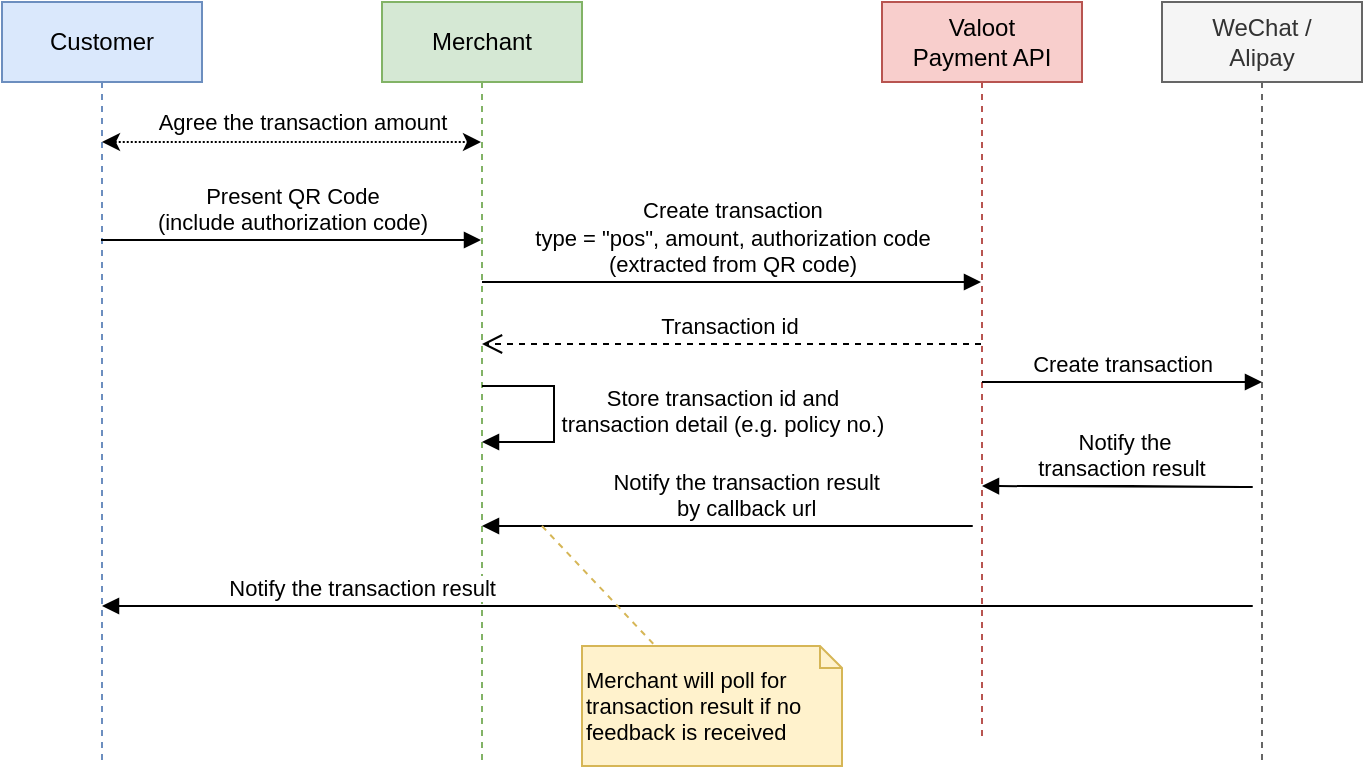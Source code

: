 <mxfile version="10.8.9" type="github"><diagram id="G8zJHlc3mpMMRuSSr7US" name="Customer Present QR Code"><mxGraphModel dx="870" dy="469" grid="1" gridSize="10" guides="1" tooltips="1" connect="1" arrows="1" fold="1" page="1" pageScale="1" pageWidth="850" pageHeight="1100" math="0" shadow="0"><root><mxCell id="0"/><mxCell id="1" parent="0"/><mxCell id="5Rms9vHx2ttxSU3Xt0zA-1" value="Customer" style="shape=umlLifeline;perimeter=lifelinePerimeter;whiteSpace=wrap;html=1;container=1;collapsible=0;recursiveResize=0;outlineConnect=0;fillColor=#dae8fc;strokeColor=#6c8ebf;" vertex="1" parent="1"><mxGeometry x="180" y="80" width="100" height="380" as="geometry"/></mxCell><mxCell id="5Rms9vHx2ttxSU3Xt0zA-2" value="Merchant" style="shape=umlLifeline;perimeter=lifelinePerimeter;whiteSpace=wrap;html=1;container=1;collapsible=0;recursiveResize=0;outlineConnect=0;fillColor=#d5e8d4;strokeColor=#82b366;" vertex="1" parent="1"><mxGeometry x="370" y="80" width="100" height="380" as="geometry"/></mxCell><mxCell id="5Rms9vHx2ttxSU3Xt0zA-3" value="Valoot&lt;br&gt;Payment API" style="shape=umlLifeline;perimeter=lifelinePerimeter;whiteSpace=wrap;html=1;container=1;collapsible=0;recursiveResize=0;outlineConnect=0;fillColor=#f8cecc;strokeColor=#b85450;" vertex="1" parent="1"><mxGeometry x="620" y="80" width="100" height="370" as="geometry"/></mxCell><mxCell id="5Rms9vHx2ttxSU3Xt0zA-4" value="Present QR Code&lt;br&gt;(include authorization code)&lt;br&gt;" style="html=1;verticalAlign=bottom;endArrow=block;" edge="1" parent="1"><mxGeometry width="80" relative="1" as="geometry"><mxPoint x="229.5" y="199" as="sourcePoint"/><mxPoint x="419.5" y="199" as="targetPoint"/><Array as="points"><mxPoint x="300" y="199"/></Array></mxGeometry></mxCell><mxCell id="5Rms9vHx2ttxSU3Xt0zA-6" value="Create transaction&lt;br&gt;type = &quot;pos&quot;, amount, authorization code &lt;br&gt;(extracted from QR code)&lt;br&gt;" style="html=1;verticalAlign=bottom;endArrow=block;" edge="1" parent="1" target="5Rms9vHx2ttxSU3Xt0zA-3"><mxGeometry width="80" relative="1" as="geometry"><mxPoint x="420" y="220" as="sourcePoint"/><mxPoint x="599.5" y="220" as="targetPoint"/><Array as="points"><mxPoint x="420" y="220"/></Array></mxGeometry></mxCell><mxCell id="37hjQfcatKofUfimzw6z-1" value="WeChat / &lt;br&gt;Alipay" style="shape=umlLifeline;perimeter=lifelinePerimeter;whiteSpace=wrap;html=1;container=1;collapsible=0;recursiveResize=0;outlineConnect=0;fillColor=#f5f5f5;strokeColor=#666666;fontColor=#333333;" vertex="1" parent="1"><mxGeometry x="760" y="80" width="100" height="380" as="geometry"/></mxCell><mxCell id="37hjQfcatKofUfimzw6z-2" value="Create transaction&lt;br&gt;" style="html=1;verticalAlign=bottom;endArrow=block;" edge="1" parent="1"><mxGeometry width="80" relative="1" as="geometry"><mxPoint x="670" y="270" as="sourcePoint"/><mxPoint x="810" y="270" as="targetPoint"/><Array as="points"><mxPoint x="670" y="270"/></Array></mxGeometry></mxCell><mxCell id="Knkhg1sgML_DF7zbGIer-1" value="Notify the transaction result &lt;br&gt;&lt;div style=&quot;text-align: center&quot;&gt;by callback url&lt;/div&gt;" style="html=1;verticalAlign=bottom;endArrow=block;align=right;" edge="1" parent="1"><mxGeometry width="80" relative="1" as="geometry"><mxPoint x="519.5" y="342" as="sourcePoint"/><mxPoint x="420" y="342" as="targetPoint"/><Array as="points"><mxPoint x="670" y="342"/></Array></mxGeometry></mxCell><mxCell id="Knkhg1sgML_DF7zbGIer-2" value="Notify the &lt;br&gt;&lt;div style=&quot;text-align: center&quot;&gt;transaction&amp;nbsp;&lt;span style=&quot;text-align: center&quot;&gt;result&amp;nbsp;&lt;/span&gt;&lt;/div&gt;" style="html=1;verticalAlign=bottom;endArrow=block;align=center;" edge="1" parent="1"><mxGeometry x="-0.612" width="80" relative="1" as="geometry"><mxPoint x="689.5" y="322" as="sourcePoint"/><mxPoint x="670" y="322" as="targetPoint"/><Array as="points"><mxPoint x="810" y="322.5"/></Array><mxPoint x="1" as="offset"/></mxGeometry></mxCell><mxCell id="Knkhg1sgML_DF7zbGIer-3" value="Notify the transaction result&amp;nbsp;&lt;br&gt;" style="html=1;verticalAlign=bottom;endArrow=block;align=right;" edge="1" parent="1"><mxGeometry x="-0.81" width="80" relative="1" as="geometry"><mxPoint x="329.5" y="382" as="sourcePoint"/><mxPoint x="230" y="382" as="targetPoint"/><Array as="points"><mxPoint x="810" y="382"/></Array><mxPoint x="1" as="offset"/></mxGeometry></mxCell><mxCell id="Knkhg1sgML_DF7zbGIer-4" value="Agree the transaction amount" style="endArrow=classic;startArrow=classic;html=1;fontSize=11;align=center;dashed=1;dashPattern=1 1;" edge="1" parent="1" target="5Rms9vHx2ttxSU3Xt0zA-2"><mxGeometry x="0.055" y="10" width="50" height="50" relative="1" as="geometry"><mxPoint x="230" y="150" as="sourcePoint"/><mxPoint x="320" y="150" as="targetPoint"/><mxPoint as="offset"/></mxGeometry></mxCell><mxCell id="vGBI-vjvbpYIqX1knN4z-1" value="Merchant will poll for transaction result if no feedback is received" style="shape=note;whiteSpace=wrap;html=1;size=11;verticalAlign=top;align=left;spacingTop=4;fontSize=11;fillColor=#fff2cc;strokeColor=#d6b656;" vertex="1" parent="1"><mxGeometry x="470" y="402" width="130" height="60" as="geometry"/></mxCell><mxCell id="HQrYGmp9EkEBPgmHFyQC-1" value="" style="endArrow=none;dashed=1;html=1;fontSize=11;fillColor=#fff2cc;strokeColor=#d6b656;" edge="1" parent="1" target="vGBI-vjvbpYIqX1knN4z-1"><mxGeometry width="50" height="50" relative="1" as="geometry"><mxPoint x="450" y="342" as="sourcePoint"/><mxPoint x="539.688" y="547" as="targetPoint"/></mxGeometry></mxCell><mxCell id="ZMQ72LYSCSxUTY0nHtEf-1" value="Transaction id&amp;nbsp;" style="html=1;verticalAlign=bottom;endArrow=open;dashed=1;endSize=8;" edge="1" parent="1"><mxGeometry relative="1" as="geometry"><mxPoint x="669.5" y="251" as="sourcePoint"/><mxPoint x="420" y="251" as="targetPoint"/></mxGeometry></mxCell><mxCell id="qRSQKZ9TshFXYLTiGX-u-1" value="Store transaction id and &lt;br&gt;transaction detail (e.g. policy no.)" style="html=1;verticalAlign=bottom;endArrow=block;align=center;rounded=0;" edge="1" parent="1"><mxGeometry x="0.28" y="-84" width="80" relative="1" as="geometry"><mxPoint x="420" y="272" as="sourcePoint"/><mxPoint x="420" y="300" as="targetPoint"/><Array as="points"><mxPoint x="456" y="272"/><mxPoint x="456" y="300"/></Array><mxPoint x="84" y="84" as="offset"/></mxGeometry></mxCell></root></mxGraphModel></diagram><diagram name="Customer Scan QR Code" id="6vLh-O7c04JKOWKTYj5F"><mxGraphModel dx="870" dy="513" grid="1" gridSize="10" guides="1" tooltips="1" connect="1" arrows="1" fold="1" page="1" pageScale="1" pageWidth="850" pageHeight="1100" math="0" shadow="0"><root><mxCell id="kIB1U62TPxkfSwIWkqos-0"/><mxCell id="kIB1U62TPxkfSwIWkqos-1" parent="kIB1U62TPxkfSwIWkqos-0"/><mxCell id="kIB1U62TPxkfSwIWkqos-2" value="Customer" style="shape=umlLifeline;perimeter=lifelinePerimeter;whiteSpace=wrap;html=1;container=1;collapsible=0;recursiveResize=0;outlineConnect=0;fillColor=#dae8fc;strokeColor=#6c8ebf;" vertex="1" parent="kIB1U62TPxkfSwIWkqos-1"><mxGeometry x="180" y="80" width="100" height="380" as="geometry"/></mxCell><mxCell id="kIB1U62TPxkfSwIWkqos-3" value="Merchant" style="shape=umlLifeline;perimeter=lifelinePerimeter;whiteSpace=wrap;html=1;container=1;collapsible=0;recursiveResize=0;outlineConnect=0;fillColor=#d5e8d4;strokeColor=#82b366;" vertex="1" parent="kIB1U62TPxkfSwIWkqos-1"><mxGeometry x="370" y="80" width="100" height="380" as="geometry"/></mxCell><mxCell id="kIB1U62TPxkfSwIWkqos-4" value="Payment API" style="shape=umlLifeline;perimeter=lifelinePerimeter;whiteSpace=wrap;html=1;container=1;collapsible=0;recursiveResize=0;outlineConnect=0;fillColor=#f8cecc;strokeColor=#b85450;" vertex="1" parent="kIB1U62TPxkfSwIWkqos-1"><mxGeometry x="620" y="80" width="100" height="380" as="geometry"/></mxCell><mxCell id="kIB1U62TPxkfSwIWkqos-5" value="Scan QR code and&lt;br&gt;authorize payment&lt;br&gt;" style="html=1;verticalAlign=bottom;endArrow=block;" edge="1" parent="kIB1U62TPxkfSwIWkqos-1"><mxGeometry x="-0.705" width="80" relative="1" as="geometry"><mxPoint x="230" y="310" as="sourcePoint"/><mxPoint x="839.5" y="310" as="targetPoint"/><Array as="points"><mxPoint x="300.5" y="310"/></Array><mxPoint as="offset"/></mxGeometry></mxCell><mxCell id="kIB1U62TPxkfSwIWkqos-6" value="Create transaction&lt;br&gt;type = &quot;scan&quot;, amount&amp;nbsp;&lt;br&gt;" style="html=1;verticalAlign=bottom;endArrow=block;" edge="1" parent="kIB1U62TPxkfSwIWkqos-1"><mxGeometry width="80" relative="1" as="geometry"><mxPoint x="420" y="164" as="sourcePoint"/><mxPoint x="669.5" y="164" as="targetPoint"/><Array as="points"><mxPoint x="420" y="164"/></Array></mxGeometry></mxCell><mxCell id="kIB1U62TPxkfSwIWkqos-13" value="Present QR Code" style="html=1;verticalAlign=bottom;endArrow=block;align=right;" edge="1" parent="kIB1U62TPxkfSwIWkqos-1"><mxGeometry width="80" relative="1" as="geometry"><mxPoint x="329.5" y="270" as="sourcePoint"/><mxPoint x="230" y="270" as="targetPoint"/><Array as="points"><mxPoint x="420" y="270"/></Array></mxGeometry></mxCell><mxCell id="WPm7Bw2VCVMLSQyeo1dL-0" value="Transaction id and &lt;br&gt;QR code in image url" style="html=1;verticalAlign=bottom;endArrow=open;dashed=1;endSize=8;" edge="1" parent="kIB1U62TPxkfSwIWkqos-1"><mxGeometry relative="1" as="geometry"><mxPoint x="669.5" y="201" as="sourcePoint"/><mxPoint x="420" y="201" as="targetPoint"/></mxGeometry></mxCell><mxCell id="WPm7Bw2VCVMLSQyeo1dL-5" value="WeChat / &lt;br&gt;Alipay" style="shape=umlLifeline;perimeter=lifelinePerimeter;whiteSpace=wrap;html=1;container=1;collapsible=0;recursiveResize=0;outlineConnect=0;fillColor=#f5f5f5;strokeColor=#666666;fontColor=#333333;" vertex="1" parent="kIB1U62TPxkfSwIWkqos-1"><mxGeometry x="790" y="80" width="100" height="380" as="geometry"/></mxCell><mxCell id="WPm7Bw2VCVMLSQyeo1dL-6" value="Notify the transaction result &lt;br&gt;&lt;div style=&quot;text-align: center&quot;&gt;by callback url&lt;/div&gt;" style="html=1;verticalAlign=bottom;endArrow=block;align=right;" edge="1" parent="kIB1U62TPxkfSwIWkqos-1"><mxGeometry width="80" relative="1" as="geometry"><mxPoint x="519.5" y="359" as="sourcePoint"/><mxPoint x="420" y="359" as="targetPoint"/><Array as="points"><mxPoint x="670" y="359"/></Array></mxGeometry></mxCell><mxCell id="WPm7Bw2VCVMLSQyeo1dL-7" value="Notify the transaction result&amp;nbsp;&lt;br&gt;" style="html=1;verticalAlign=bottom;endArrow=block;align=right;" edge="1" parent="kIB1U62TPxkfSwIWkqos-1"><mxGeometry width="80" relative="1" as="geometry"><mxPoint x="689.5" y="340" as="sourcePoint"/><mxPoint x="670" y="340" as="targetPoint"/><Array as="points"><mxPoint x="840" y="340"/></Array></mxGeometry></mxCell><mxCell id="WPm7Bw2VCVMLSQyeo1dL-8" value="Notify the transaction result&amp;nbsp;&lt;br&gt;" style="html=1;verticalAlign=bottom;endArrow=block;align=right;" edge="1" parent="kIB1U62TPxkfSwIWkqos-1"><mxGeometry x="-0.766" width="80" relative="1" as="geometry"><mxPoint x="249.5" y="392" as="sourcePoint"/><mxPoint x="230" y="392" as="targetPoint"/><Array as="points"><mxPoint x="840" y="392"/></Array><mxPoint as="offset"/></mxGeometry></mxCell><mxCell id="lUhW9DXVwyJwc8GxNSBU-0" value="Agree the transaction amount" style="endArrow=classic;startArrow=classic;html=1;fontSize=11;align=center;dashed=1;dashPattern=1 1;" edge="1" parent="kIB1U62TPxkfSwIWkqos-1"><mxGeometry x="0.055" y="10" width="50" height="50" relative="1" as="geometry"><mxPoint x="230" y="147" as="sourcePoint"/><mxPoint x="419.5" y="147" as="targetPoint"/><mxPoint as="offset"/></mxGeometry></mxCell><mxCell id="EY1qkSFTiUA9JzzNjhml-0" value="Merchant will poll for transaction result if no feedback is received" style="shape=note;whiteSpace=wrap;html=1;size=11;verticalAlign=top;align=left;spacingTop=4;fontSize=11;fillColor=#fff2cc;strokeColor=#d6b656;" vertex="1" parent="kIB1U62TPxkfSwIWkqos-1"><mxGeometry x="470" y="410" width="130" height="60" as="geometry"/></mxCell><mxCell id="EY1qkSFTiUA9JzzNjhml-1" value="" style="endArrow=none;dashed=1;html=1;fontSize=11;fillColor=#fff2cc;strokeColor=#d6b656;" edge="1" parent="kIB1U62TPxkfSwIWkqos-1" target="EY1qkSFTiUA9JzzNjhml-0"><mxGeometry width="50" height="50" relative="1" as="geometry"><mxPoint x="450" y="360" as="sourcePoint"/><mxPoint x="239.5" y="446" as="targetPoint"/></mxGeometry></mxCell><mxCell id="adONAtWbUs0sdhl_5ojr-0" value="Store transaction id and &lt;br&gt;transaction detail (e.g. policy no.)" style="html=1;verticalAlign=bottom;endArrow=block;align=center;rounded=0;" edge="1" parent="kIB1U62TPxkfSwIWkqos-1"><mxGeometry x="0.28" y="-84" width="80" relative="1" as="geometry"><mxPoint x="420" y="224" as="sourcePoint"/><mxPoint x="420" y="252" as="targetPoint"/><Array as="points"><mxPoint x="456" y="224"/><mxPoint x="456" y="252"/></Array><mxPoint x="84" y="84" as="offset"/></mxGeometry></mxCell></root></mxGraphModel></diagram><diagram name="Public Account Payment" id="n-Imzmo9QkGGp6f3DqWb"><mxGraphModel dx="870" dy="513" grid="1" gridSize="10" guides="1" tooltips="1" connect="1" arrows="1" fold="1" page="1" pageScale="1" pageWidth="850" pageHeight="1100" math="0" shadow="0"><root><mxCell id="132LvnjoOs3urQ_ykrz6-0"/><mxCell id="132LvnjoOs3urQ_ykrz6-1" parent="132LvnjoOs3urQ_ykrz6-0"/><mxCell id="132LvnjoOs3urQ_ykrz6-2" value="Customer" style="shape=umlLifeline;perimeter=lifelinePerimeter;whiteSpace=wrap;html=1;container=1;collapsible=0;recursiveResize=0;outlineConnect=0;fillColor=#dae8fc;strokeColor=#6c8ebf;" vertex="1" parent="132LvnjoOs3urQ_ykrz6-1"><mxGeometry x="180" y="80" width="100" height="450" as="geometry"/></mxCell><mxCell id="elwqphCP0S7wCqKOvO3o-0" value="" style="shape=curlyBracket;whiteSpace=wrap;html=1;rounded=1;fontSize=11;align=left;" vertex="1" parent="132LvnjoOs3urQ_ykrz6-2"><mxGeometry x="20" y="64" width="20" height="90" as="geometry"/></mxCell><mxCell id="132LvnjoOs3urQ_ykrz6-3" value="Merchant" style="shape=umlLifeline;perimeter=lifelinePerimeter;whiteSpace=wrap;html=1;container=1;collapsible=0;recursiveResize=0;outlineConnect=0;fillColor=#d5e8d4;strokeColor=#82b366;" vertex="1" parent="132LvnjoOs3urQ_ykrz6-1"><mxGeometry x="370" y="80" width="100" height="450" as="geometry"/></mxCell><mxCell id="132LvnjoOs3urQ_ykrz6-4" value="Payment API" style="shape=umlLifeline;perimeter=lifelinePerimeter;whiteSpace=wrap;html=1;container=1;collapsible=0;recursiveResize=0;outlineConnect=0;fillColor=#f8cecc;strokeColor=#b85450;" vertex="1" parent="132LvnjoOs3urQ_ykrz6-1"><mxGeometry x="620" y="80" width="100" height="450" as="geometry"/></mxCell><mxCell id="132LvnjoOs3urQ_ykrz6-6" value="Create transaction&lt;br&gt;type = &quot;mp&quot;, amount, customer's open id&lt;br&gt;" style="html=1;verticalAlign=bottom;endArrow=block;" edge="1" parent="132LvnjoOs3urQ_ykrz6-1"><mxGeometry width="80" relative="1" as="geometry"><mxPoint x="420" y="265" as="sourcePoint"/><mxPoint x="669.5" y="265" as="targetPoint"/><Array as="points"><mxPoint x="420" y="265"/></Array></mxGeometry></mxCell><mxCell id="132LvnjoOs3urQ_ykrz6-15" value="WeChat / &lt;br&gt;Alipay" style="shape=umlLifeline;perimeter=lifelinePerimeter;whiteSpace=wrap;html=1;container=1;collapsible=0;recursiveResize=0;outlineConnect=0;fillColor=#f5f5f5;strokeColor=#666666;fontColor=#333333;" vertex="1" parent="132LvnjoOs3urQ_ykrz6-1"><mxGeometry x="790" y="80" width="100" height="450" as="geometry"/></mxCell><mxCell id="132LvnjoOs3urQ_ykrz6-19" value="Notify the transaction result&amp;nbsp;&lt;br&gt;" style="html=1;verticalAlign=bottom;endArrow=block;align=right;" edge="1" parent="132LvnjoOs3urQ_ykrz6-1"><mxGeometry x="-0.766" width="80" relative="1" as="geometry"><mxPoint x="249.5" y="520" as="sourcePoint"/><mxPoint x="230" y="520" as="targetPoint"/><Array as="points"><mxPoint x="840" y="520"/></Array><mxPoint as="offset"/></mxGeometry></mxCell><mxCell id="132LvnjoOs3urQ_ykrz6-21" value="Place order on website&lt;br&gt;" style="html=1;verticalAlign=bottom;endArrow=block;" edge="1" parent="132LvnjoOs3urQ_ykrz6-1"><mxGeometry x="0.003" width="80" relative="1" as="geometry"><mxPoint x="230" y="150" as="sourcePoint"/><mxPoint x="419.5" y="150" as="targetPoint"/><Array as="points"><mxPoint x="230" y="150"/></Array><mxPoint as="offset"/></mxGeometry></mxCell><mxCell id="132LvnjoOs3urQ_ykrz6-23" value="Show web page with&amp;nbsp;payment URL&lt;br&gt;presented in link or QR code&amp;nbsp;" style="html=1;verticalAlign=bottom;endArrow=open;dashed=1;endSize=8;" edge="1" parent="132LvnjoOs3urQ_ykrz6-1"><mxGeometry relative="1" as="geometry"><mxPoint x="420" y="350.5" as="sourcePoint"/><mxPoint x="230" y="350" as="targetPoint"/></mxGeometry></mxCell><mxCell id="132LvnjoOs3urQ_ykrz6-24" value="Go to the URL by click on the link or scan QR code&lt;br&gt;" style="html=1;verticalAlign=bottom;endArrow=block;align=left;" edge="1" parent="132LvnjoOs3urQ_ykrz6-1"><mxGeometry x="-0.705" width="80" relative="1" as="geometry"><mxPoint x="230.5" y="380.5" as="sourcePoint"/><mxPoint x="670" y="380.5" as="targetPoint"/><Array as="points"><mxPoint x="301" y="380.5"/></Array><mxPoint as="offset"/></mxGeometry></mxCell><mxCell id="132LvnjoOs3urQ_ykrz6-25" value="Transaction id with payment URL" style="html=1;verticalAlign=bottom;endArrow=open;dashed=1;endSize=8;" edge="1" parent="132LvnjoOs3urQ_ykrz6-1"><mxGeometry relative="1" as="geometry"><mxPoint x="669.5" y="328.5" as="sourcePoint"/><mxPoint x="419.5" y="328.5" as="targetPoint"/><Array as="points"><mxPoint x="440" y="328.5"/></Array></mxGeometry></mxCell><mxCell id="132LvnjoOs3urQ_ykrz6-27" value="Transaction result via redirect URL" style="html=1;verticalAlign=bottom;endArrow=block;align=right;" edge="1" parent="132LvnjoOs3urQ_ykrz6-1"><mxGeometry width="80" relative="1" as="geometry"><mxPoint x="519.5" y="466" as="sourcePoint"/><mxPoint x="420" y="466" as="targetPoint"/><Array as="points"><mxPoint x="670" y="466"/></Array></mxGeometry></mxCell><mxCell id="132LvnjoOs3urQ_ykrz6-28" value="Authorize payment&lt;br&gt;" style="html=1;verticalAlign=bottom;endArrow=block;" edge="1" parent="132LvnjoOs3urQ_ykrz6-1"><mxGeometry x="-0.705" width="80" relative="1" as="geometry"><mxPoint x="230.5" y="408.5" as="sourcePoint"/><mxPoint x="840" y="408.5" as="targetPoint"/><Array as="points"><mxPoint x="301" y="408.5"/></Array><mxPoint as="offset"/></mxGeometry></mxCell><mxCell id="mvGKvkVDRy7NbgKy7zDz-0" value="Notify the transaction result&amp;nbsp;&lt;br&gt;" style="html=1;verticalAlign=bottom;endArrow=block;align=right;" edge="1" parent="132LvnjoOs3urQ_ykrz6-1"><mxGeometry width="80" relative="1" as="geometry"><mxPoint x="689.5" y="439.5" as="sourcePoint"/><mxPoint x="670" y="439.5" as="targetPoint"/><Array as="points"><mxPoint x="840" y="439.5"/></Array></mxGeometry></mxCell><mxCell id="_a9eVMjfhWJzY2r0Ejwz-0" value="Request for authorization&lt;br&gt;" style="html=1;verticalAlign=bottom;endArrow=block;" edge="1" parent="132LvnjoOs3urQ_ykrz6-1"><mxGeometry width="80" relative="1" as="geometry"><mxPoint x="420" y="170" as="sourcePoint"/><mxPoint x="839.5" y="170" as="targetPoint"/><Array as="points"><mxPoint x="420" y="170"/></Array></mxGeometry></mxCell><mxCell id="_a9eVMjfhWJzY2r0Ejwz-1" value="Grant authorization&lt;br&gt;" style="html=1;verticalAlign=bottom;endArrow=block;" edge="1" parent="132LvnjoOs3urQ_ykrz6-1"><mxGeometry width="80" relative="1" as="geometry"><mxPoint x="230" y="197" as="sourcePoint"/><mxPoint x="839.5" y="197" as="targetPoint"/><Array as="points"><mxPoint x="230" y="197"/></Array></mxGeometry></mxCell><mxCell id="_a9eVMjfhWJzY2r0Ejwz-2" value="access token, open id" style="html=1;verticalAlign=bottom;endArrow=open;dashed=1;endSize=8;" edge="1" parent="132LvnjoOs3urQ_ykrz6-1"><mxGeometry relative="1" as="geometry"><mxPoint x="840" y="220" as="sourcePoint"/><mxPoint x="419.5" y="220" as="targetPoint"/><Array as="points"><mxPoint x="610.5" y="220"/></Array></mxGeometry></mxCell><mxCell id="ldrWlqOTG34mlzo7D1JJ-0" value="Merchant will poll for transaction result if no feedback is received" style="shape=note;whiteSpace=wrap;html=1;size=11;verticalAlign=top;align=left;spacingTop=4;fontSize=11;fillColor=#fff2cc;strokeColor=#d6b656;" vertex="1" parent="132LvnjoOs3urQ_ykrz6-1"><mxGeometry x="520" y="525" width="130" height="50" as="geometry"/></mxCell><mxCell id="COdv1GAW1hLN4z88Mahr-0" value="" style="endArrow=none;dashed=1;html=1;fontSize=11;fillColor=#fff2cc;strokeColor=#d6b656;" edge="1" parent="132LvnjoOs3urQ_ykrz6-1" target="ldrWlqOTG34mlzo7D1JJ-0"><mxGeometry width="50" height="50" relative="1" as="geometry"><mxPoint x="440" y="470" as="sourcePoint"/><mxPoint x="229.5" y="406" as="targetPoint"/></mxGeometry></mxCell><mxCell id="COdv1GAW1hLN4z88Mahr-1" value="Transaction acknowledgement" style="html=1;verticalAlign=bottom;endArrow=open;dashed=1;endSize=8;" edge="1" parent="132LvnjoOs3urQ_ykrz6-1"><mxGeometry relative="1" as="geometry"><mxPoint x="420" y="486.5" as="sourcePoint"/><mxPoint x="230" y="486" as="targetPoint"/></mxGeometry></mxCell><mxCell id="elwqphCP0S7wCqKOvO3o-1" value="" style="shape=curlyBracket;whiteSpace=wrap;html=1;rounded=1;fontSize=11;align=left;" vertex="1" parent="132LvnjoOs3urQ_ykrz6-1"><mxGeometry x="200" y="244" width="20" height="266" as="geometry"/></mxCell><mxCell id="rVCLGQ3KHfDupQAPvI0Q-0" value="Customer to grant authorization" style="text;html=1;strokeColor=none;fillColor=none;align=center;verticalAlign=middle;whiteSpace=wrap;rounded=0;fontSize=11;" vertex="1" parent="132LvnjoOs3urQ_ykrz6-1"><mxGeometry x="100" y="168.5" width="110" height="41" as="geometry"/></mxCell><mxCell id="rVCLGQ3KHfDupQAPvI0Q-1" value="Payment execution" style="text;html=1;strokeColor=none;fillColor=none;align=center;verticalAlign=middle;whiteSpace=wrap;rounded=0;fontSize=11;" vertex="1" parent="132LvnjoOs3urQ_ykrz6-1"><mxGeometry x="130" y="376.5" width="80" height="41" as="geometry"/></mxCell><mxCell id="Z--ydx7GxHFZkv9KHqBO-0" value="Store transaction id and &lt;br&gt;transaction detail (e.g. policy no.)" style="html=1;verticalAlign=bottom;endArrow=block;align=center;rounded=0;" edge="1" parent="132LvnjoOs3urQ_ykrz6-1"><mxGeometry x="0.28" y="-84" width="80" relative="1" as="geometry"><mxPoint x="420" y="279" as="sourcePoint"/><mxPoint x="420" y="307" as="targetPoint"/><Array as="points"><mxPoint x="456" y="279"/><mxPoint x="456" y="307"/></Array><mxPoint x="84" y="84" as="offset"/></mxGeometry></mxCell></root></mxGraphModel></diagram><diagram name="Mini Program" id="IMxbyOPCMgeTLj9SHcK3"><mxGraphModel dx="870" dy="513" grid="1" gridSize="10" guides="1" tooltips="1" connect="1" arrows="1" fold="1" page="1" pageScale="1" pageWidth="850" pageHeight="1100" math="0" shadow="0"><root><mxCell id="PwxKEnHlOFJsioCCv41X-0"/><mxCell id="PwxKEnHlOFJsioCCv41X-1" parent="PwxKEnHlOFJsioCCv41X-0"/><mxCell id="PwxKEnHlOFJsioCCv41X-2" value="Customer" style="shape=umlLifeline;perimeter=lifelinePerimeter;whiteSpace=wrap;html=1;container=1;collapsible=0;recursiveResize=0;outlineConnect=0;fillColor=#dae8fc;strokeColor=#6c8ebf;" vertex="1" parent="PwxKEnHlOFJsioCCv41X-1"><mxGeometry x="180" y="80" width="100" height="450" as="geometry"/></mxCell><mxCell id="PwxKEnHlOFJsioCCv41X-3" value="" style="shape=curlyBracket;whiteSpace=wrap;html=1;rounded=1;fontSize=11;align=left;" vertex="1" parent="PwxKEnHlOFJsioCCv41X-2"><mxGeometry x="20" y="64" width="20" height="90" as="geometry"/></mxCell><mxCell id="PwxKEnHlOFJsioCCv41X-4" value="Merchant" style="shape=umlLifeline;perimeter=lifelinePerimeter;whiteSpace=wrap;html=1;container=1;collapsible=0;recursiveResize=0;outlineConnect=0;fillColor=#d5e8d4;strokeColor=#82b366;" vertex="1" parent="PwxKEnHlOFJsioCCv41X-1"><mxGeometry x="370" y="80" width="100" height="450" as="geometry"/></mxCell><mxCell id="PwxKEnHlOFJsioCCv41X-5" value="Payment API" style="shape=umlLifeline;perimeter=lifelinePerimeter;whiteSpace=wrap;html=1;container=1;collapsible=0;recursiveResize=0;outlineConnect=0;fillColor=#f8cecc;strokeColor=#b85450;" vertex="1" parent="PwxKEnHlOFJsioCCv41X-1"><mxGeometry x="620" y="80" width="100" height="450" as="geometry"/></mxCell><mxCell id="PwxKEnHlOFJsioCCv41X-6" value="Create transaction&lt;br&gt;type = &quot;miniapp&quot;, amount, customer's open id&lt;br&gt;" style="html=1;verticalAlign=bottom;endArrow=block;" edge="1" parent="PwxKEnHlOFJsioCCv41X-1"><mxGeometry width="80" relative="1" as="geometry"><mxPoint x="420" y="270" as="sourcePoint"/><mxPoint x="669.5" y="270" as="targetPoint"/><Array as="points"><mxPoint x="420" y="270"/></Array></mxGeometry></mxCell><mxCell id="PwxKEnHlOFJsioCCv41X-7" value="WeChat / &lt;br&gt;Alipay" style="shape=umlLifeline;perimeter=lifelinePerimeter;whiteSpace=wrap;html=1;container=1;collapsible=0;recursiveResize=0;outlineConnect=0;fillColor=#f5f5f5;strokeColor=#666666;fontColor=#333333;" vertex="1" parent="PwxKEnHlOFJsioCCv41X-1"><mxGeometry x="790" y="80" width="100" height="450" as="geometry"/></mxCell><mxCell id="PwxKEnHlOFJsioCCv41X-8" value="Notify the transaction result&amp;nbsp;&lt;br&gt;" style="html=1;verticalAlign=bottom;endArrow=block;align=right;" edge="1" parent="PwxKEnHlOFJsioCCv41X-1"><mxGeometry x="-0.766" width="80" relative="1" as="geometry"><mxPoint x="249.5" y="505" as="sourcePoint"/><mxPoint x="230" y="505" as="targetPoint"/><Array as="points"><mxPoint x="840" y="505"/></Array><mxPoint as="offset"/></mxGeometry></mxCell><mxCell id="PwxKEnHlOFJsioCCv41X-9" value="Place order on mini app&lt;br&gt;" style="html=1;verticalAlign=bottom;endArrow=block;" edge="1" parent="PwxKEnHlOFJsioCCv41X-1"><mxGeometry x="0.003" width="80" relative="1" as="geometry"><mxPoint x="230" y="150" as="sourcePoint"/><mxPoint x="419.5" y="150" as="targetPoint"/><Array as="points"><mxPoint x="230" y="150"/></Array><mxPoint as="offset"/></mxGeometry></mxCell><mxCell id="PwxKEnHlOFJsioCCv41X-10" value="Payment values" style="html=1;verticalAlign=bottom;endArrow=open;dashed=1;endSize=8;" edge="1" parent="PwxKEnHlOFJsioCCv41X-1"><mxGeometry relative="1" as="geometry"><mxPoint x="420" y="355.5" as="sourcePoint"/><mxPoint x="230" y="355" as="targetPoint"/></mxGeometry></mxCell><mxCell id="PwxKEnHlOFJsioCCv41X-12" value="Transaction id with payment parameters" style="html=1;verticalAlign=bottom;endArrow=open;dashed=1;endSize=8;" edge="1" parent="PwxKEnHlOFJsioCCv41X-1"><mxGeometry relative="1" as="geometry"><mxPoint x="669.5" y="297.5" as="sourcePoint"/><mxPoint x="419.5" y="297.5" as="targetPoint"/><Array as="points"><mxPoint x="440" y="297.5"/></Array></mxGeometry></mxCell><mxCell id="PwxKEnHlOFJsioCCv41X-13" value="Transaction result&amp;nbsp;" style="html=1;verticalAlign=bottom;endArrow=block;align=right;" edge="1" parent="PwxKEnHlOFJsioCCv41X-1"><mxGeometry width="80" relative="1" as="geometry"><mxPoint x="519.5" y="443" as="sourcePoint"/><mxPoint x="420" y="443" as="targetPoint"/><Array as="points"><mxPoint x="670" y="443"/></Array></mxGeometry></mxCell><mxCell id="PwxKEnHlOFJsioCCv41X-14" value="Authorize payment&lt;br&gt;" style="html=1;verticalAlign=bottom;endArrow=block;" edge="1" parent="PwxKEnHlOFJsioCCv41X-1"><mxGeometry x="-0.705" width="80" relative="1" as="geometry"><mxPoint x="230.5" y="388" as="sourcePoint"/><mxPoint x="840" y="388" as="targetPoint"/><Array as="points"><mxPoint x="301" y="388"/></Array><mxPoint as="offset"/></mxGeometry></mxCell><mxCell id="PwxKEnHlOFJsioCCv41X-15" value="Notify the transaction result&amp;nbsp;&lt;br&gt;" style="html=1;verticalAlign=bottom;endArrow=block;align=right;" edge="1" parent="PwxKEnHlOFJsioCCv41X-1"><mxGeometry width="80" relative="1" as="geometry"><mxPoint x="689.5" y="422" as="sourcePoint"/><mxPoint x="670" y="422" as="targetPoint"/><Array as="points"><mxPoint x="840" y="422"/></Array></mxGeometry></mxCell><mxCell id="PwxKEnHlOFJsioCCv41X-16" value="Request for authorization&lt;br&gt;" style="html=1;verticalAlign=bottom;endArrow=block;" edge="1" parent="PwxKEnHlOFJsioCCv41X-1"><mxGeometry width="80" relative="1" as="geometry"><mxPoint x="420" y="170" as="sourcePoint"/><mxPoint x="839.5" y="170" as="targetPoint"/><Array as="points"><mxPoint x="420" y="170"/></Array></mxGeometry></mxCell><mxCell id="PwxKEnHlOFJsioCCv41X-17" value="Grant authorization&lt;br&gt;" style="html=1;verticalAlign=bottom;endArrow=block;" edge="1" parent="PwxKEnHlOFJsioCCv41X-1"><mxGeometry width="80" relative="1" as="geometry"><mxPoint x="230" y="197" as="sourcePoint"/><mxPoint x="839.5" y="197" as="targetPoint"/><Array as="points"><mxPoint x="230" y="197"/></Array></mxGeometry></mxCell><mxCell id="PwxKEnHlOFJsioCCv41X-18" value="access token, open id" style="html=1;verticalAlign=bottom;endArrow=open;dashed=1;endSize=8;" edge="1" parent="PwxKEnHlOFJsioCCv41X-1"><mxGeometry relative="1" as="geometry"><mxPoint x="840" y="220" as="sourcePoint"/><mxPoint x="419.5" y="220" as="targetPoint"/><Array as="points"><mxPoint x="610.5" y="220"/></Array></mxGeometry></mxCell><mxCell id="PwxKEnHlOFJsioCCv41X-19" value="Merchant will poll for transaction result if no feedback is received" style="shape=note;whiteSpace=wrap;html=1;size=11;verticalAlign=top;align=left;spacingTop=4;fontSize=11;fillColor=#fff2cc;strokeColor=#d6b656;" vertex="1" parent="PwxKEnHlOFJsioCCv41X-1"><mxGeometry x="520" y="530" width="130" height="50" as="geometry"/></mxCell><mxCell id="PwxKEnHlOFJsioCCv41X-20" value="" style="endArrow=none;dashed=1;html=1;fontSize=11;fillColor=#fff2cc;strokeColor=#d6b656;" edge="1" parent="PwxKEnHlOFJsioCCv41X-1" target="PwxKEnHlOFJsioCCv41X-19"><mxGeometry width="50" height="50" relative="1" as="geometry"><mxPoint x="440" y="445" as="sourcePoint"/><mxPoint x="229.5" y="411" as="targetPoint"/></mxGeometry></mxCell><mxCell id="PwxKEnHlOFJsioCCv41X-21" value="Transaction acknowledgement" style="html=1;verticalAlign=bottom;endArrow=open;dashed=1;endSize=8;" edge="1" parent="PwxKEnHlOFJsioCCv41X-1"><mxGeometry relative="1" as="geometry"><mxPoint x="420" y="475.5" as="sourcePoint"/><mxPoint x="230" y="475" as="targetPoint"/></mxGeometry></mxCell><mxCell id="PwxKEnHlOFJsioCCv41X-22" value="" style="shape=curlyBracket;whiteSpace=wrap;html=1;rounded=1;fontSize=11;align=left;" vertex="1" parent="PwxKEnHlOFJsioCCv41X-1"><mxGeometry x="200" y="244" width="20" height="266" as="geometry"/></mxCell><mxCell id="PwxKEnHlOFJsioCCv41X-23" value="Customer to grant authorization" style="text;html=1;strokeColor=none;fillColor=none;align=center;verticalAlign=middle;whiteSpace=wrap;rounded=0;fontSize=11;" vertex="1" parent="PwxKEnHlOFJsioCCv41X-1"><mxGeometry x="100" y="168.5" width="110" height="41" as="geometry"/></mxCell><mxCell id="PwxKEnHlOFJsioCCv41X-24" value="Payment execution" style="text;html=1;strokeColor=none;fillColor=none;align=center;verticalAlign=middle;whiteSpace=wrap;rounded=0;fontSize=11;" vertex="1" parent="PwxKEnHlOFJsioCCv41X-1"><mxGeometry x="130" y="361.5" width="80" height="41" as="geometry"/></mxCell><mxCell id="lws55P5iRntk4FLH5YR--0" value="Store transaction id and &lt;br&gt;transaction detail (e.g. policy no.)" style="html=1;verticalAlign=bottom;endArrow=block;align=center;rounded=0;" edge="1" parent="PwxKEnHlOFJsioCCv41X-1"><mxGeometry x="0.28" y="-84" width="80" relative="1" as="geometry"><mxPoint x="420" y="314" as="sourcePoint"/><mxPoint x="420" y="342" as="targetPoint"/><Array as="points"><mxPoint x="456" y="314"/><mxPoint x="456" y="342"/></Array><mxPoint x="84" y="84" as="offset"/></mxGeometry></mxCell></root></mxGraphModel></diagram><diagram id="0Ih8beIR8LV0067tKqd8" name="HL Concept"><mxGraphModel dx="870" dy="469" grid="1" gridSize="10" guides="1" tooltips="1" connect="1" arrows="1" fold="1" page="1" pageScale="1" pageWidth="850" pageHeight="1100" math="0" shadow="0"><root><mxCell id="dJ-7b4oYAmJMg1PjmElF-0"/><mxCell id="dJ-7b4oYAmJMg1PjmElF-1" parent="dJ-7b4oYAmJMg1PjmElF-0"/><mxCell id="dJ-7b4oYAmJMg1PjmElF-3" value="Customer" style="shape=image;html=1;verticalAlign=top;verticalLabelPosition=bottom;labelBackgroundColor=#ffffff;imageAspect=0;aspect=fixed;image=https://cdn2.iconfinder.com/data/icons/seo-flat-6/128/38_Target_Audience-128.png;fontSize=11;align=center;spacingTop=-20;" vertex="1" parent="dJ-7b4oYAmJMg1PjmElF-1"><mxGeometry x="110" y="130" width="70" height="70" as="geometry"/></mxCell><mxCell id="dJ-7b4oYAmJMg1PjmElF-4" value="Merchant" style="rounded=0;whiteSpace=wrap;html=1;fontSize=11;align=center;" vertex="1" parent="dJ-7b4oYAmJMg1PjmElF-1"><mxGeometry x="335" y="130" width="90" height="60" as="geometry"/></mxCell><mxCell id="dJ-7b4oYAmJMg1PjmElF-5" value="Payment Service" style="rounded=0;whiteSpace=wrap;html=1;fontSize=11;align=center;" vertex="1" parent="dJ-7b4oYAmJMg1PjmElF-1"><mxGeometry x="610" y="130" width="90" height="60" as="geometry"/></mxCell><mxCell id="dJ-7b4oYAmJMg1PjmElF-6" value="WeChat / Alipay" style="rounded=0;whiteSpace=wrap;html=1;fontSize=11;align=center;" vertex="1" parent="dJ-7b4oYAmJMg1PjmElF-1"><mxGeometry x="450" y="270" width="90" height="60" as="geometry"/></mxCell><mxCell id="dJ-7b4oYAmJMg1PjmElF-7" value="" style="endArrow=classic;html=1;fontSize=11;align=left;exitX=1;exitY=0.25;exitDx=0;exitDy=0;entryX=0;entryY=0.25;entryDx=0;entryDy=0;" edge="1" parent="dJ-7b4oYAmJMg1PjmElF-1" source="dJ-7b4oYAmJMg1PjmElF-3" target="dJ-7b4oYAmJMg1PjmElF-4"><mxGeometry width="50" height="50" relative="1" as="geometry"><mxPoint x="170" y="180" as="sourcePoint"/><mxPoint x="250" y="160" as="targetPoint"/></mxGeometry></mxCell><mxCell id="dJ-7b4oYAmJMg1PjmElF-8" value="" style="endArrow=classic;html=1;fontSize=11;align=left;exitX=1;exitY=0.25;exitDx=0;exitDy=0;entryX=0;entryY=0.25;entryDx=0;entryDy=0;" edge="1" parent="dJ-7b4oYAmJMg1PjmElF-1" source="dJ-7b4oYAmJMg1PjmElF-4" target="dJ-7b4oYAmJMg1PjmElF-5"><mxGeometry width="50" height="50" relative="1" as="geometry"><mxPoint x="390" y="151" as="sourcePoint"/><mxPoint x="500" y="150" as="targetPoint"/></mxGeometry></mxCell><mxCell id="dJ-7b4oYAmJMg1PjmElF-10" value="" style="endArrow=classic;html=1;fontSize=11;align=left;exitX=0.75;exitY=1;exitDx=0;exitDy=0;entryX=1;entryY=0.75;entryDx=0;entryDy=0;edgeStyle=orthogonalEdgeStyle;rounded=0;" edge="1" parent="dJ-7b4oYAmJMg1PjmElF-1" source="dJ-7b4oYAmJMg1PjmElF-5" target="dJ-7b4oYAmJMg1PjmElF-6"><mxGeometry width="50" height="50" relative="1" as="geometry"><mxPoint x="173" y="210" as="sourcePoint"/><mxPoint x="420" y="315" as="targetPoint"/></mxGeometry></mxCell><mxCell id="dJ-7b4oYAmJMg1PjmElF-13" value="" style="endArrow=classic;html=1;fontSize=11;align=left;exitX=0.75;exitY=1;exitDx=0;exitDy=0;entryX=0;entryY=0.5;entryDx=0;entryDy=0;edgeStyle=orthogonalEdgeStyle;rounded=0;" edge="1" parent="dJ-7b4oYAmJMg1PjmElF-1" source="dJ-7b4oYAmJMg1PjmElF-3" target="dJ-7b4oYAmJMg1PjmElF-6"><mxGeometry width="50" height="50" relative="1" as="geometry"><mxPoint x="595" y="200" as="sourcePoint"/><mxPoint x="510" y="300" as="targetPoint"/></mxGeometry></mxCell><mxCell id="dJ-7b4oYAmJMg1PjmElF-14" value="" style="endArrow=classic;html=1;fontSize=11;align=left;entryX=0.25;entryY=1;entryDx=0;entryDy=0;edgeStyle=orthogonalEdgeStyle;rounded=0;exitX=1;exitY=0.25;exitDx=0;exitDy=0;" edge="1" parent="dJ-7b4oYAmJMg1PjmElF-1" source="dJ-7b4oYAmJMg1PjmElF-6" target="dJ-7b4oYAmJMg1PjmElF-5"><mxGeometry width="50" height="50" relative="1" as="geometry"><mxPoint x="630" y="280" as="sourcePoint"/><mxPoint x="490" y="315" as="targetPoint"/></mxGeometry></mxCell><mxCell id="dJ-7b4oYAmJMg1PjmElF-16" value="" style="endArrow=classic;html=1;fontSize=11;align=left;exitX=0;exitY=0.75;exitDx=0;exitDy=0;entryX=1;entryY=0.75;entryDx=0;entryDy=0;" edge="1" parent="dJ-7b4oYAmJMg1PjmElF-1" source="dJ-7b4oYAmJMg1PjmElF-5" target="dJ-7b4oYAmJMg1PjmElF-4"><mxGeometry width="50" height="50" relative="1" as="geometry"><mxPoint x="390" y="157" as="sourcePoint"/><mxPoint x="390" y="240" as="targetPoint"/></mxGeometry></mxCell><mxCell id="dJ-7b4oYAmJMg1PjmElF-17" value="" style="endArrow=classic;html=1;fontSize=11;align=left;exitX=0;exitY=0.75;exitDx=0;exitDy=0;" edge="1" parent="dJ-7b4oYAmJMg1PjmElF-1" source="dJ-7b4oYAmJMg1PjmElF-4"><mxGeometry width="50" height="50" relative="1" as="geometry"><mxPoint x="320" y="180" as="sourcePoint"/><mxPoint x="181" y="175" as="targetPoint"/></mxGeometry></mxCell><mxCell id="dJ-7b4oYAmJMg1PjmElF-18" value="1" style="ellipse;whiteSpace=wrap;html=1;fontSize=14;align=center;fillColor=#000099;fontColor=#FFFFFF;" vertex="1" parent="dJ-7b4oYAmJMg1PjmElF-1"><mxGeometry x="180" y="120" width="20" height="20" as="geometry"/></mxCell><mxCell id="dJ-7b4oYAmJMg1PjmElF-20" value="2" style="ellipse;whiteSpace=wrap;html=1;fontSize=14;align=center;fillColor=#000099;fontColor=#FFFFFF;" vertex="1" parent="dJ-7b4oYAmJMg1PjmElF-1"><mxGeometry x="430" y="114" width="20" height="20" as="geometry"/></mxCell></root></mxGraphModel></diagram></mxfile>